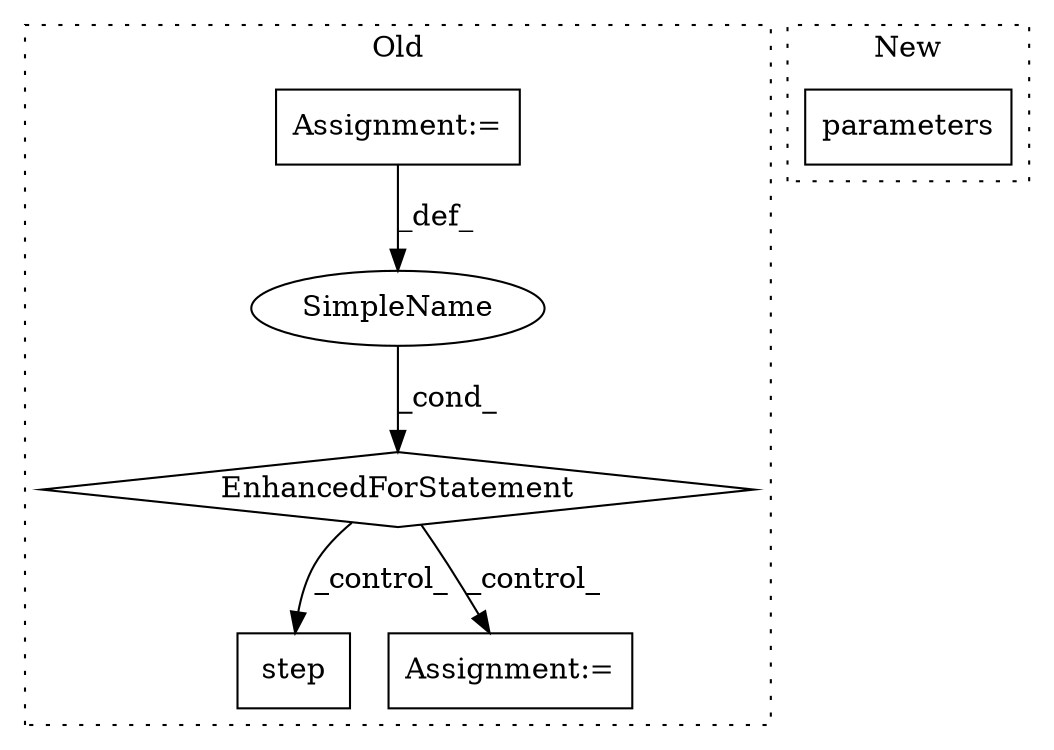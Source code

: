 digraph G {
subgraph cluster0 {
1 [label="step" a="32" s="7549" l="6" shape="box"];
3 [label="Assignment:=" a="7" s="7035,7119" l="53,2" shape="box"];
4 [label="Assignment:=" a="7" s="7145" l="1" shape="box"];
5 [label="EnhancedForStatement" a="70" s="7035,7119" l="53,2" shape="diamond"];
6 [label="SimpleName" a="42" s="7092" l="5" shape="ellipse"];
label = "Old";
style="dotted";
}
subgraph cluster1 {
2 [label="parameters" a="32" s="5098" l="12" shape="box"];
label = "New";
style="dotted";
}
3 -> 6 [label="_def_"];
5 -> 4 [label="_control_"];
5 -> 1 [label="_control_"];
6 -> 5 [label="_cond_"];
}